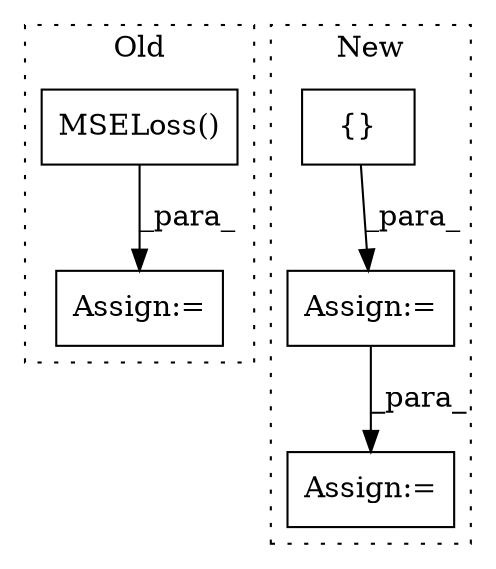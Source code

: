 digraph G {
subgraph cluster0 {
1 [label="MSELoss()" a="75" s="11628" l="18" shape="box"];
3 [label="Assign:=" a="68" s="11625" l="3" shape="box"];
label = "Old";
style="dotted";
}
subgraph cluster1 {
2 [label="{}" a="59" s="11167,11167" l="2,1" shape="box"];
4 [label="Assign:=" a="68" s="11164" l="3" shape="box"];
5 [label="Assign:=" a="68" s="11807" l="3" shape="box"];
label = "New";
style="dotted";
}
1 -> 3 [label="_para_"];
2 -> 4 [label="_para_"];
4 -> 5 [label="_para_"];
}